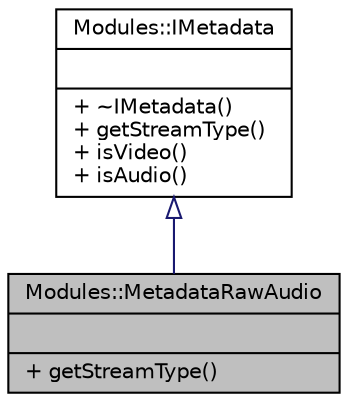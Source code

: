 digraph "Modules::MetadataRawAudio"
{
 // INTERACTIVE_SVG=YES
  edge [fontname="Helvetica",fontsize="10",labelfontname="Helvetica",labelfontsize="10"];
  node [fontname="Helvetica",fontsize="10",shape=record];
  Node1 [label="{Modules::MetadataRawAudio\n||+ getStreamType()\l}",height=0.2,width=0.4,color="black", fillcolor="grey75", style="filled", fontcolor="black"];
  Node2 -> Node1 [dir="back",color="midnightblue",fontsize="10",style="solid",arrowtail="onormal",fontname="Helvetica"];
  Node2 [label="{Modules::IMetadata\n||+ ~IMetadata()\l+ getStreamType()\l+ isVideo()\l+ isAudio()\l}",height=0.2,width=0.4,color="black", fillcolor="white", style="filled",URL="$struct_modules_1_1_i_metadata.html"];
}

